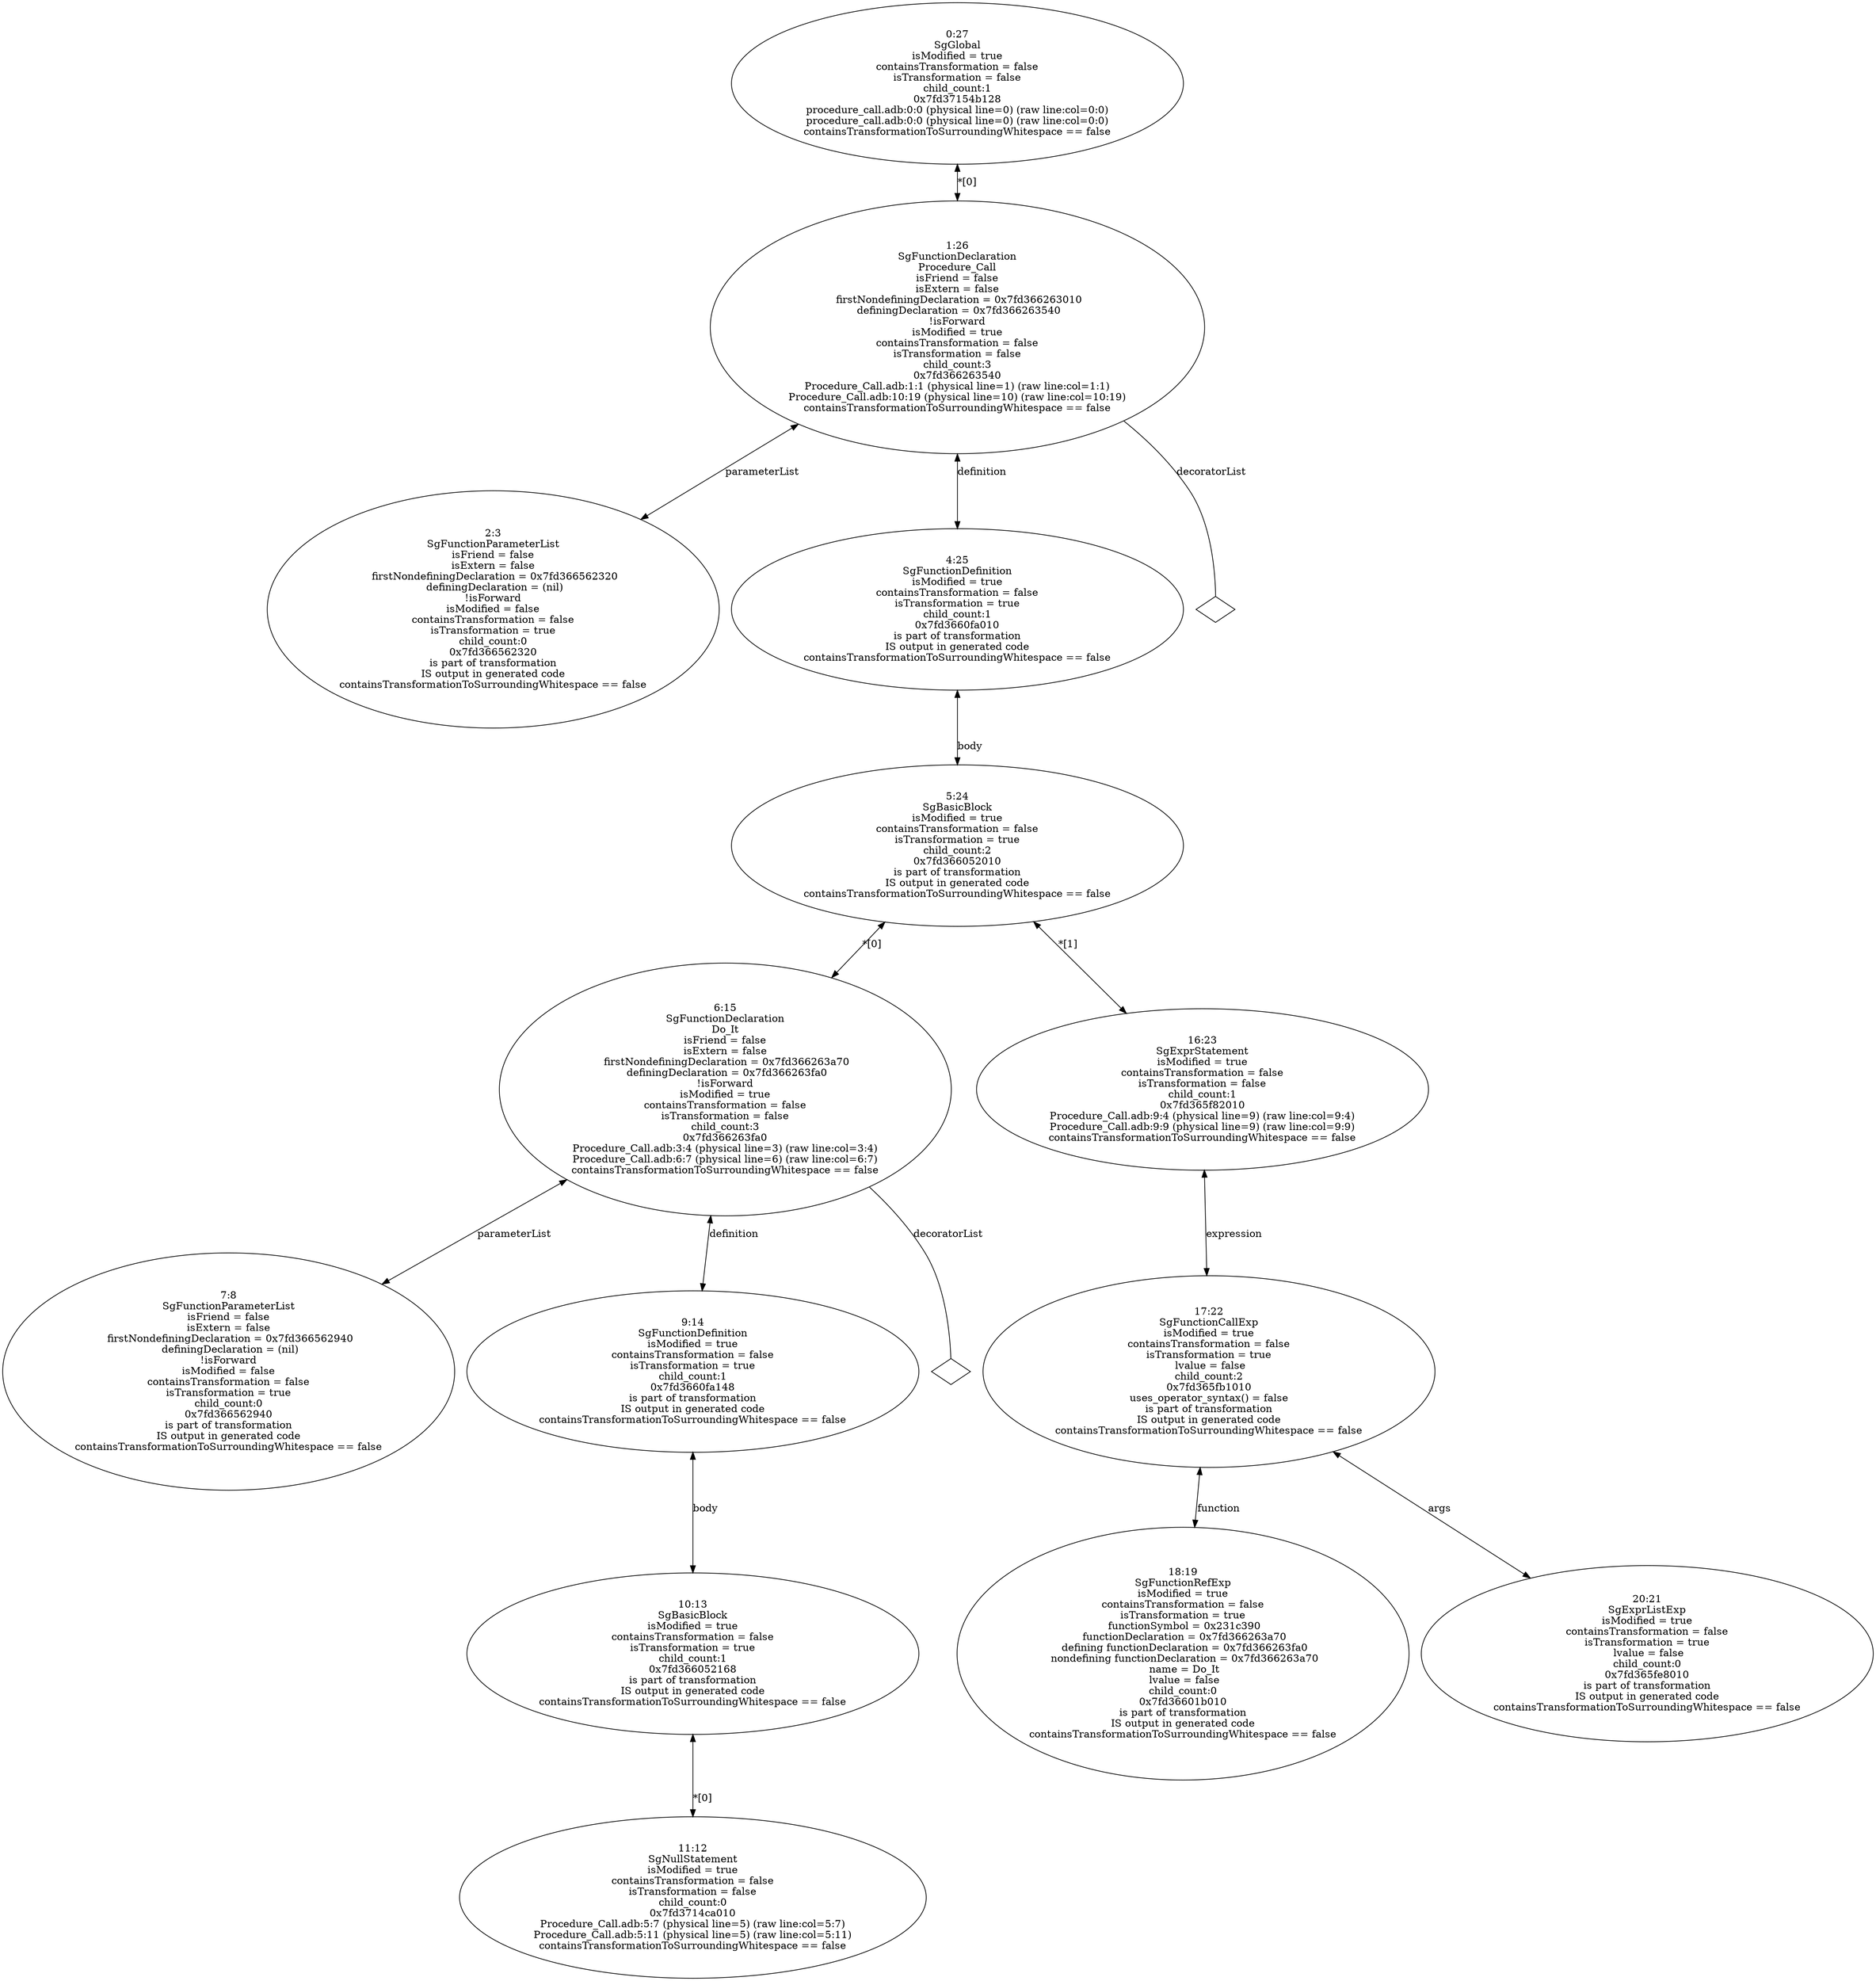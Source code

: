 digraph "G./procedure_call_rose.dot" {
"0x7fd366562320"[label="2:3\nSgFunctionParameterList\n isFriend = false \n isExtern = false \n firstNondefiningDeclaration = 0x7fd366562320\n definingDeclaration = (nil)\n!isForward\nisModified = false\ncontainsTransformation = false\nisTransformation = true\nchild_count:0\n0x7fd366562320\nis part of transformation\nIS output in generated code\ncontainsTransformationToSurroundingWhitespace == false\n" ];
"0x7fd366562940"[label="7:8\nSgFunctionParameterList\n isFriend = false \n isExtern = false \n firstNondefiningDeclaration = 0x7fd366562940\n definingDeclaration = (nil)\n!isForward\nisModified = false\ncontainsTransformation = false\nisTransformation = true\nchild_count:0\n0x7fd366562940\nis part of transformation\nIS output in generated code\ncontainsTransformationToSurroundingWhitespace == false\n" ];
"0x7fd3714ca010"[label="11:12\nSgNullStatement\nisModified = true\ncontainsTransformation = false\nisTransformation = false\nchild_count:0\n0x7fd3714ca010\nProcedure_Call.adb:5:7 (physical line=5) (raw line:col=5:7)\nProcedure_Call.adb:5:11 (physical line=5) (raw line:col=5:11)\ncontainsTransformationToSurroundingWhitespace == false\n" ];
"0x7fd366052168"[label="10:13\nSgBasicBlock\nisModified = true\ncontainsTransformation = false\nisTransformation = true\nchild_count:1\n0x7fd366052168\nis part of transformation\nIS output in generated code\ncontainsTransformationToSurroundingWhitespace == false\n" ];
"0x7fd366052168" -> "0x7fd3714ca010"[label="*[0]" dir=both ];
"0x7fd3660fa148"[label="9:14\nSgFunctionDefinition\nisModified = true\ncontainsTransformation = false\nisTransformation = true\nchild_count:1\n0x7fd3660fa148\nis part of transformation\nIS output in generated code\ncontainsTransformationToSurroundingWhitespace == false\n" ];
"0x7fd3660fa148" -> "0x7fd366052168"[label="body" dir=both ];
"0x7fd366263fa0"[label="6:15\nSgFunctionDeclaration\nDo_It\n isFriend = false \n isExtern = false \n firstNondefiningDeclaration = 0x7fd366263a70\n definingDeclaration = 0x7fd366263fa0\n!isForward\nisModified = true\ncontainsTransformation = false\nisTransformation = false\nchild_count:3\n0x7fd366263fa0\nProcedure_Call.adb:3:4 (physical line=3) (raw line:col=3:4)\nProcedure_Call.adb:6:7 (physical line=6) (raw line:col=6:7)\ncontainsTransformationToSurroundingWhitespace == false\n" ];
"0x7fd366263fa0" -> "0x7fd366562940"[label="parameterList" dir=both ];
"0x7fd366263fa0" -> "0x7fd366263fa0__decoratorList__null"[label="decoratorList" dir=none ];
"0x7fd366263fa0__decoratorList__null"[label="" shape=diamond ];
"0x7fd366263fa0" -> "0x7fd3660fa148"[label="definition" dir=both ];
"0x7fd36601b010"[label="18:19\nSgFunctionRefExp\nisModified = true\ncontainsTransformation = false\nisTransformation = true\n functionSymbol = 0x231c390\n functionDeclaration = 0x7fd366263a70\n defining functionDeclaration = 0x7fd366263fa0\n nondefining functionDeclaration = 0x7fd366263a70\n name = Do_It\n lvalue = false\nchild_count:0\n0x7fd36601b010\nis part of transformation\nIS output in generated code\ncontainsTransformationToSurroundingWhitespace == false\n" ];
"0x7fd365fe8010"[label="20:21\nSgExprListExp\nisModified = true\ncontainsTransformation = false\nisTransformation = true\n lvalue = false\nchild_count:0\n0x7fd365fe8010\nis part of transformation\nIS output in generated code\ncontainsTransformationToSurroundingWhitespace == false\n" ];
"0x7fd365fb1010"[label="17:22\nSgFunctionCallExp\nisModified = true\ncontainsTransformation = false\nisTransformation = true\n lvalue = false\nchild_count:2\n0x7fd365fb1010\nuses_operator_syntax() = false\nis part of transformation\nIS output in generated code\ncontainsTransformationToSurroundingWhitespace == false\n" ];
"0x7fd365fb1010" -> "0x7fd36601b010"[label="function" dir=both ];
"0x7fd365fb1010" -> "0x7fd365fe8010"[label="args" dir=both ];
"0x7fd365f82010"[label="16:23\nSgExprStatement\nisModified = true\ncontainsTransformation = false\nisTransformation = false\nchild_count:1\n0x7fd365f82010\nProcedure_Call.adb:9:4 (physical line=9) (raw line:col=9:4)\nProcedure_Call.adb:9:9 (physical line=9) (raw line:col=9:9)\ncontainsTransformationToSurroundingWhitespace == false\n" ];
"0x7fd365f82010" -> "0x7fd365fb1010"[label="expression" dir=both ];
"0x7fd366052010"[label="5:24\nSgBasicBlock\nisModified = true\ncontainsTransformation = false\nisTransformation = true\nchild_count:2\n0x7fd366052010\nis part of transformation\nIS output in generated code\ncontainsTransformationToSurroundingWhitespace == false\n" ];
"0x7fd366052010" -> "0x7fd366263fa0"[label="*[0]" dir=both ];
"0x7fd366052010" -> "0x7fd365f82010"[label="*[1]" dir=both ];
"0x7fd3660fa010"[label="4:25\nSgFunctionDefinition\nisModified = true\ncontainsTransformation = false\nisTransformation = true\nchild_count:1\n0x7fd3660fa010\nis part of transformation\nIS output in generated code\ncontainsTransformationToSurroundingWhitespace == false\n" ];
"0x7fd3660fa010" -> "0x7fd366052010"[label="body" dir=both ];
"0x7fd366263540"[label="1:26\nSgFunctionDeclaration\nProcedure_Call\n isFriend = false \n isExtern = false \n firstNondefiningDeclaration = 0x7fd366263010\n definingDeclaration = 0x7fd366263540\n!isForward\nisModified = true\ncontainsTransformation = false\nisTransformation = false\nchild_count:3\n0x7fd366263540\nProcedure_Call.adb:1:1 (physical line=1) (raw line:col=1:1)\nProcedure_Call.adb:10:19 (physical line=10) (raw line:col=10:19)\ncontainsTransformationToSurroundingWhitespace == false\n" ];
"0x7fd366263540" -> "0x7fd366562320"[label="parameterList" dir=both ];
"0x7fd366263540" -> "0x7fd366263540__decoratorList__null"[label="decoratorList" dir=none ];
"0x7fd366263540__decoratorList__null"[label="" shape=diamond ];
"0x7fd366263540" -> "0x7fd3660fa010"[label="definition" dir=both ];
"0x7fd37154b128"[label="0:27\nSgGlobal\nisModified = true\ncontainsTransformation = false\nisTransformation = false\nchild_count:1\n0x7fd37154b128\nprocedure_call.adb:0:0 (physical line=0) (raw line:col=0:0)\nprocedure_call.adb:0:0 (physical line=0) (raw line:col=0:0)\ncontainsTransformationToSurroundingWhitespace == false\n" ];
"0x7fd37154b128" -> "0x7fd366263540"[label="*[0]" dir=both ];
}
